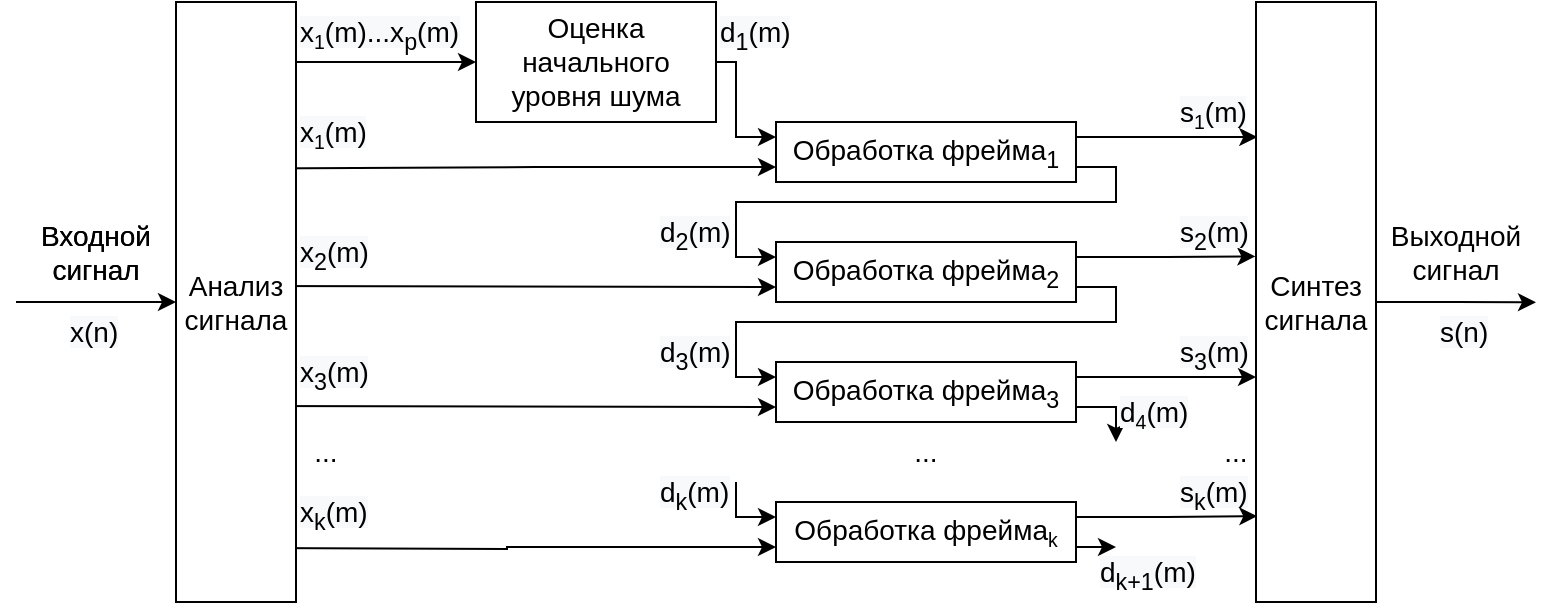 <mxfile version="18.0.5" type="device" pages="2"><diagram id="a7rxfVWlH__yqTIaccgn" name="Page-1"><mxGraphModel dx="1278" dy="539" grid="1" gridSize="10" guides="1" tooltips="1" connect="1" arrows="1" fold="1" page="1" pageScale="1" pageWidth="3300" pageHeight="2339" math="0" shadow="0"><root><mxCell id="0"/><mxCell id="1" parent="0"/><mxCell id="IDtdWU7bODn_ATX_Rb15-2" style="edgeStyle=orthogonalEdgeStyle;rounded=0;orthogonalLoop=1;jettySize=auto;html=1;exitX=0;exitY=0.5;exitDx=0;exitDy=0;fontSize=14;startArrow=classic;startFill=1;endArrow=none;endFill=0;" parent="1" source="IDtdWU7bODn_ATX_Rb15-1" edge="1"><mxGeometry relative="1" as="geometry"><mxPoint x="50" y="270" as="targetPoint"/></mxGeometry></mxCell><mxCell id="IDtdWU7bODn_ATX_Rb15-4" value="Входной сигнал" style="text;html=1;strokeColor=none;fillColor=none;align=center;verticalAlign=middle;whiteSpace=wrap;rounded=0;fontSize=14;" parent="1" vertex="1"><mxGeometry x="60" y="230" width="60" height="30" as="geometry"/></mxCell><mxCell id="IDtdWU7bODn_ATX_Rb15-5" value="&lt;span style=&quot;color: rgb(0, 0, 0); font-family: helvetica; font-size: 14px; font-style: normal; font-weight: 400; letter-spacing: normal; text-align: center; text-indent: 0px; text-transform: none; word-spacing: 0px; background-color: rgb(248, 249, 250); display: inline; float: none;&quot;&gt;x(n)&lt;/span&gt;" style="text;whiteSpace=wrap;html=1;fontSize=14;" parent="1" vertex="1"><mxGeometry x="75" y="270" width="30" height="30" as="geometry"/></mxCell><mxCell id="IDtdWU7bODn_ATX_Rb15-26" style="rounded=0;orthogonalLoop=1;jettySize=auto;html=1;exitX=0;exitY=0.5;exitDx=0;exitDy=0;fontSize=14;startArrow=classic;startFill=1;endArrow=none;endFill=0;entryX=0;entryY=0.1;entryDx=0;entryDy=0;entryPerimeter=0;" parent="1" source="IDtdWU7bODn_ATX_Rb15-10" target="IDtdWU7bODn_ATX_Rb15-1" edge="1"><mxGeometry relative="1" as="geometry"><mxPoint x="220.0" y="150.069" as="targetPoint"/></mxGeometry></mxCell><mxCell id="IDtdWU7bODn_ATX_Rb15-46" style="edgeStyle=orthogonalEdgeStyle;rounded=0;orthogonalLoop=1;jettySize=auto;html=1;exitX=1;exitY=0.5;exitDx=0;exitDy=0;entryX=0;entryY=0.25;entryDx=0;entryDy=0;fontSize=14;startArrow=none;startFill=0;endArrow=classic;endFill=1;" parent="1" source="IDtdWU7bODn_ATX_Rb15-10" target="IDtdWU7bODn_ATX_Rb15-13" edge="1"><mxGeometry relative="1" as="geometry"><Array as="points"><mxPoint x="410" y="150"/><mxPoint x="410" y="188"/></Array></mxGeometry></mxCell><mxCell id="IDtdWU7bODn_ATX_Rb15-10" value="Оценка начального уровня шума" style="rounded=0;whiteSpace=wrap;html=1;fontSize=14;" parent="1" vertex="1"><mxGeometry x="280" y="120" width="120" height="60" as="geometry"/></mxCell><mxCell id="IDtdWU7bODn_ATX_Rb15-24" style="edgeStyle=orthogonalEdgeStyle;rounded=0;orthogonalLoop=1;jettySize=auto;html=1;exitX=0;exitY=0.75;exitDx=0;exitDy=0;entryX=0.025;entryY=0.278;entryDx=0;entryDy=0;entryPerimeter=0;fontSize=14;startArrow=classic;startFill=1;endArrow=none;endFill=0;" parent="1" source="IDtdWU7bODn_ATX_Rb15-13" target="IDtdWU7bODn_ATX_Rb15-1" edge="1"><mxGeometry relative="1" as="geometry"/></mxCell><mxCell id="IDtdWU7bODn_ATX_Rb15-33" style="edgeStyle=orthogonalEdgeStyle;rounded=0;orthogonalLoop=1;jettySize=auto;html=1;exitX=1;exitY=0.25;exitDx=0;exitDy=0;entryX=0.011;entryY=0.225;entryDx=0;entryDy=0;entryPerimeter=0;fontSize=14;startArrow=none;startFill=0;endArrow=classic;endFill=1;" parent="1" source="IDtdWU7bODn_ATX_Rb15-13" target="IDtdWU7bODn_ATX_Rb15-32" edge="1"><mxGeometry relative="1" as="geometry"/></mxCell><mxCell id="IDtdWU7bODn_ATX_Rb15-13" value="Обработка фрейма&lt;sub&gt;1&lt;/sub&gt;" style="rounded=0;whiteSpace=wrap;html=1;fontSize=14;" parent="1" vertex="1"><mxGeometry x="430" y="180" width="150" height="30" as="geometry"/></mxCell><mxCell id="IDtdWU7bODn_ATX_Rb15-20" style="edgeStyle=orthogonalEdgeStyle;rounded=0;orthogonalLoop=1;jettySize=auto;html=1;exitX=0;exitY=0.75;exitDx=0;exitDy=0;fontSize=14;startArrow=classic;startFill=1;endArrow=none;endFill=0;" parent="1" source="IDtdWU7bODn_ATX_Rb15-14" edge="1"><mxGeometry relative="1" as="geometry"><mxPoint x="170" y="262" as="targetPoint"/></mxGeometry></mxCell><mxCell id="IDtdWU7bODn_ATX_Rb15-28" style="edgeStyle=orthogonalEdgeStyle;rounded=0;orthogonalLoop=1;jettySize=auto;html=1;exitX=0;exitY=0.25;exitDx=0;exitDy=0;entryX=1;entryY=0.75;entryDx=0;entryDy=0;fontSize=14;startArrow=classic;startFill=1;endArrow=none;endFill=0;" parent="1" source="IDtdWU7bODn_ATX_Rb15-14" target="IDtdWU7bODn_ATX_Rb15-13" edge="1"><mxGeometry relative="1" as="geometry"/></mxCell><mxCell id="IDtdWU7bODn_ATX_Rb15-34" style="edgeStyle=orthogonalEdgeStyle;rounded=0;orthogonalLoop=1;jettySize=auto;html=1;exitX=1;exitY=0.25;exitDx=0;exitDy=0;entryX=-0.005;entryY=0.424;entryDx=0;entryDy=0;entryPerimeter=0;fontSize=14;startArrow=none;startFill=0;endArrow=classic;endFill=1;" parent="1" source="IDtdWU7bODn_ATX_Rb15-14" target="IDtdWU7bODn_ATX_Rb15-32" edge="1"><mxGeometry relative="1" as="geometry"/></mxCell><mxCell id="IDtdWU7bODn_ATX_Rb15-14" value="Обработка фрейма&lt;sub&gt;2&lt;/sub&gt;" style="rounded=0;whiteSpace=wrap;html=1;fontSize=14;" parent="1" vertex="1"><mxGeometry x="430" y="240" width="150" height="30" as="geometry"/></mxCell><mxCell id="IDtdWU7bODn_ATX_Rb15-21" style="edgeStyle=orthogonalEdgeStyle;rounded=0;orthogonalLoop=1;jettySize=auto;html=1;exitX=0;exitY=0.75;exitDx=0;exitDy=0;fontSize=14;startArrow=classic;startFill=1;endArrow=none;endFill=0;" parent="1" source="IDtdWU7bODn_ATX_Rb15-15" edge="1"><mxGeometry relative="1" as="geometry"><mxPoint x="150" y="322" as="targetPoint"/></mxGeometry></mxCell><mxCell id="IDtdWU7bODn_ATX_Rb15-29" style="edgeStyle=orthogonalEdgeStyle;rounded=0;orthogonalLoop=1;jettySize=auto;html=1;exitX=0;exitY=0.25;exitDx=0;exitDy=0;entryX=1;entryY=0.75;entryDx=0;entryDy=0;fontSize=14;startArrow=classic;startFill=1;endArrow=none;endFill=0;" parent="1" source="IDtdWU7bODn_ATX_Rb15-15" target="IDtdWU7bODn_ATX_Rb15-14" edge="1"><mxGeometry relative="1" as="geometry"/></mxCell><mxCell id="IDtdWU7bODn_ATX_Rb15-31" style="edgeStyle=orthogonalEdgeStyle;rounded=0;orthogonalLoop=1;jettySize=auto;html=1;exitX=1;exitY=0.75;exitDx=0;exitDy=0;fontSize=14;startArrow=none;startFill=0;endArrow=classic;endFill=1;" parent="1" source="IDtdWU7bODn_ATX_Rb15-15" edge="1"><mxGeometry relative="1" as="geometry"><mxPoint x="600" y="340" as="targetPoint"/><Array as="points"><mxPoint x="600" y="323"/><mxPoint x="600" y="340"/></Array></mxGeometry></mxCell><mxCell id="IDtdWU7bODn_ATX_Rb15-35" style="edgeStyle=orthogonalEdgeStyle;rounded=0;orthogonalLoop=1;jettySize=auto;html=1;exitX=1;exitY=0.25;exitDx=0;exitDy=0;entryX=0;entryY=0.625;entryDx=0;entryDy=0;entryPerimeter=0;fontSize=14;startArrow=none;startFill=0;endArrow=classic;endFill=1;" parent="1" source="IDtdWU7bODn_ATX_Rb15-15" target="IDtdWU7bODn_ATX_Rb15-32" edge="1"><mxGeometry relative="1" as="geometry"/></mxCell><mxCell id="IDtdWU7bODn_ATX_Rb15-15" value="Обработка фрейма&lt;sub&gt;3&lt;/sub&gt;" style="rounded=0;whiteSpace=wrap;html=1;fontSize=14;" parent="1" vertex="1"><mxGeometry x="430" y="300" width="150" height="30" as="geometry"/></mxCell><mxCell id="IDtdWU7bODn_ATX_Rb15-22" style="edgeStyle=orthogonalEdgeStyle;rounded=0;orthogonalLoop=1;jettySize=auto;html=1;exitX=0;exitY=0.75;exitDx=0;exitDy=0;fontSize=14;startArrow=classic;startFill=1;endArrow=none;endFill=0;" parent="1" source="IDtdWU7bODn_ATX_Rb15-16" edge="1"><mxGeometry relative="1" as="geometry"><mxPoint x="160" y="393" as="targetPoint"/></mxGeometry></mxCell><mxCell id="IDtdWU7bODn_ATX_Rb15-30" style="edgeStyle=orthogonalEdgeStyle;rounded=0;orthogonalLoop=1;jettySize=auto;html=1;exitX=0;exitY=0.25;exitDx=0;exitDy=0;fontSize=14;startArrow=classic;startFill=1;endArrow=none;endFill=0;" parent="1" source="IDtdWU7bODn_ATX_Rb15-16" edge="1"><mxGeometry relative="1" as="geometry"><mxPoint x="410" y="360" as="targetPoint"/><Array as="points"><mxPoint x="410" y="378"/><mxPoint x="410" y="360"/></Array></mxGeometry></mxCell><mxCell id="IDtdWU7bODn_ATX_Rb15-37" style="edgeStyle=orthogonalEdgeStyle;rounded=0;orthogonalLoop=1;jettySize=auto;html=1;exitX=1;exitY=0.75;exitDx=0;exitDy=0;fontSize=14;startArrow=none;startFill=0;endArrow=classic;endFill=1;" parent="1" source="IDtdWU7bODn_ATX_Rb15-16" edge="1"><mxGeometry relative="1" as="geometry"><mxPoint x="600" y="392.4" as="targetPoint"/></mxGeometry></mxCell><mxCell id="IDtdWU7bODn_ATX_Rb15-39" style="edgeStyle=orthogonalEdgeStyle;rounded=0;orthogonalLoop=1;jettySize=auto;html=1;exitX=1;exitY=0.25;exitDx=0;exitDy=0;entryX=0.011;entryY=0.857;entryDx=0;entryDy=0;entryPerimeter=0;fontSize=14;startArrow=none;startFill=0;endArrow=classic;endFill=1;" parent="1" source="IDtdWU7bODn_ATX_Rb15-16" target="IDtdWU7bODn_ATX_Rb15-32" edge="1"><mxGeometry relative="1" as="geometry"/></mxCell><mxCell id="IDtdWU7bODn_ATX_Rb15-16" value="Обработка фрейма&lt;span style=&quot;font-size: 11.667px&quot;&gt;&lt;sub&gt;k&lt;/sub&gt;&lt;/span&gt;" style="rounded=0;whiteSpace=wrap;html=1;fontSize=14;" parent="1" vertex="1"><mxGeometry x="430" y="370" width="150" height="30" as="geometry"/></mxCell><mxCell id="IDtdWU7bODn_ATX_Rb15-1" value="&lt;font style=&quot;font-size: 14px&quot;&gt;Анализ &lt;br&gt;сигнала&lt;/font&gt;" style="rounded=0;whiteSpace=wrap;html=1;" parent="1" vertex="1"><mxGeometry x="130" y="120" width="60" height="300" as="geometry"/></mxCell><mxCell id="IDtdWU7bODn_ATX_Rb15-67" style="edgeStyle=orthogonalEdgeStyle;rounded=0;orthogonalLoop=1;jettySize=auto;html=1;exitX=1;exitY=0.5;exitDx=0;exitDy=0;fontSize=14;startArrow=none;startFill=0;endArrow=classic;endFill=1;" parent="1" source="IDtdWU7bODn_ATX_Rb15-32" edge="1"><mxGeometry relative="1" as="geometry"><mxPoint x="810" y="270.143" as="targetPoint"/></mxGeometry></mxCell><mxCell id="IDtdWU7bODn_ATX_Rb15-32" value="&lt;span style=&quot;font-size: 14px&quot;&gt;Синтез сигнала&lt;/span&gt;" style="rounded=0;whiteSpace=wrap;html=1;" parent="1" vertex="1"><mxGeometry x="670" y="120" width="60" height="300" as="geometry"/></mxCell><mxCell id="IDtdWU7bODn_ATX_Rb15-40" value="&lt;span style=&quot;color: rgb(0 , 0 , 0) ; font-family: &amp;#34;helvetica&amp;#34; ; font-size: 14px ; font-style: normal ; font-weight: 400 ; letter-spacing: normal ; text-align: center ; text-indent: 0px ; text-transform: none ; word-spacing: 0px ; background-color: rgb(248 , 249 , 250) ; display: inline ; float: none&quot;&gt;x&lt;sub&gt;k&lt;/sub&gt;(m)&lt;/span&gt;" style="text;whiteSpace=wrap;html=1;fontSize=14;" parent="1" vertex="1"><mxGeometry x="190" y="360" width="30" height="30" as="geometry"/></mxCell><mxCell id="IDtdWU7bODn_ATX_Rb15-42" value="&lt;span style=&quot;color: rgb(0 , 0 , 0) ; font-family: &amp;#34;helvetica&amp;#34; ; font-size: 14px ; font-style: normal ; font-weight: 400 ; letter-spacing: normal ; text-align: center ; text-indent: 0px ; text-transform: none ; word-spacing: 0px ; background-color: rgb(248 , 249 , 250) ; display: inline ; float: none&quot;&gt;x&lt;sub&gt;3&lt;/sub&gt;(m)&lt;/span&gt;" style="text;whiteSpace=wrap;html=1;fontSize=14;" parent="1" vertex="1"><mxGeometry x="190" y="290" width="30" height="30" as="geometry"/></mxCell><mxCell id="IDtdWU7bODn_ATX_Rb15-43" value="&lt;span style=&quot;color: rgb(0 , 0 , 0) ; font-family: &amp;#34;helvetica&amp;#34; ; font-size: 14px ; font-style: normal ; font-weight: 400 ; letter-spacing: normal ; text-align: center ; text-indent: 0px ; text-transform: none ; word-spacing: 0px ; background-color: rgb(248 , 249 , 250) ; display: inline ; float: none&quot;&gt;x&lt;sub&gt;2&lt;/sub&gt;(m)&lt;/span&gt;" style="text;whiteSpace=wrap;html=1;fontSize=14;" parent="1" vertex="1"><mxGeometry x="190" y="230" width="30" height="30" as="geometry"/></mxCell><mxCell id="IDtdWU7bODn_ATX_Rb15-44" value="&lt;span style=&quot;color: rgb(0 , 0 , 0) ; font-family: &amp;#34;helvetica&amp;#34; ; font-size: 14px ; font-style: normal ; font-weight: 400 ; letter-spacing: normal ; text-align: center ; text-indent: 0px ; text-transform: none ; word-spacing: 0px ; background-color: rgb(248 , 249 , 250) ; display: inline ; float: none&quot;&gt;x&lt;/span&gt;&lt;span style=&quot;color: rgb(0 , 0 , 0) ; font-family: &amp;#34;helvetica&amp;#34; ; font-style: normal ; font-weight: 400 ; letter-spacing: normal ; text-align: center ; text-indent: 0px ; text-transform: none ; word-spacing: 0px ; background-color: rgb(248 , 249 , 250) ; display: inline ; float: none&quot;&gt;&lt;span style=&quot;font-size: 11.667px&quot;&gt;&lt;sub&gt;1&lt;/sub&gt;&lt;/span&gt;(m)&lt;/span&gt;" style="text;whiteSpace=wrap;html=1;fontSize=14;" parent="1" vertex="1"><mxGeometry x="190" y="170" width="30" height="30" as="geometry"/></mxCell><mxCell id="IDtdWU7bODn_ATX_Rb15-45" value="&lt;span style=&quot;color: rgb(0 , 0 , 0) ; font-family: &amp;#34;helvetica&amp;#34; ; font-size: 14px ; font-style: normal ; font-weight: 400 ; letter-spacing: normal ; text-align: center ; text-indent: 0px ; text-transform: none ; word-spacing: 0px ; background-color: rgb(248 , 249 , 250) ; display: inline ; float: none&quot;&gt;x&lt;/span&gt;&lt;span style=&quot;color: rgb(0 , 0 , 0) ; font-family: &amp;#34;helvetica&amp;#34; ; font-style: normal ; font-weight: 400 ; letter-spacing: normal ; text-align: center ; text-indent: 0px ; text-transform: none ; word-spacing: 0px ; background-color: rgb(248 , 249 , 250) ; display: inline ; float: none&quot;&gt;&lt;span style=&quot;font-size: 11.667px&quot;&gt;&lt;sub&gt;1&lt;/sub&gt;&lt;/span&gt;(m)...x&lt;sub&gt;p&lt;/sub&gt;(m)&lt;/span&gt;" style="text;whiteSpace=wrap;html=1;fontSize=14;" parent="1" vertex="1"><mxGeometry x="190" y="120" width="30" height="30" as="geometry"/></mxCell><mxCell id="IDtdWU7bODn_ATX_Rb15-47" value="..." style="text;html=1;strokeColor=none;fillColor=none;align=center;verticalAlign=middle;whiteSpace=wrap;rounded=0;fontSize=14;" parent="1" vertex="1"><mxGeometry x="175" y="330" width="60" height="30" as="geometry"/></mxCell><mxCell id="IDtdWU7bODn_ATX_Rb15-49" value="..." style="text;html=1;strokeColor=none;fillColor=none;align=center;verticalAlign=middle;whiteSpace=wrap;rounded=0;fontSize=14;" parent="1" vertex="1"><mxGeometry x="475" y="330" width="60" height="30" as="geometry"/></mxCell><mxCell id="IDtdWU7bODn_ATX_Rb15-50" value="..." style="text;html=1;strokeColor=none;fillColor=none;align=center;verticalAlign=middle;whiteSpace=wrap;rounded=0;fontSize=14;" parent="1" vertex="1"><mxGeometry x="630" y="330" width="60" height="30" as="geometry"/></mxCell><mxCell id="IDtdWU7bODn_ATX_Rb15-51" value="&lt;span style=&quot;color: rgb(0 , 0 , 0) ; font-family: &amp;#34;helvetica&amp;#34; ; font-style: normal ; font-weight: 400 ; letter-spacing: normal ; text-align: center ; text-indent: 0px ; text-transform: none ; word-spacing: 0px ; background-color: rgb(248 , 249 , 250) ; display: inline ; float: none&quot;&gt;&lt;span style=&quot;font-size: 14px&quot;&gt;d&lt;/span&gt;&lt;span style=&quot;vertical-align: sub ; font-size: 11.667px&quot;&gt;1&lt;/span&gt;(m)&lt;/span&gt;" style="text;whiteSpace=wrap;html=1;fontSize=14;" parent="1" vertex="1"><mxGeometry x="400" y="120" width="30" height="30" as="geometry"/></mxCell><mxCell id="IDtdWU7bODn_ATX_Rb15-52" value="&lt;span style=&quot;color: rgb(0 , 0 , 0) ; font-family: &amp;#34;helvetica&amp;#34; ; font-style: normal ; font-weight: 400 ; letter-spacing: normal ; text-align: center ; text-indent: 0px ; text-transform: none ; word-spacing: 0px ; background-color: rgb(248 , 249 , 250) ; display: inline ; float: none&quot;&gt;&lt;span style=&quot;font-size: 14px&quot;&gt;d&lt;/span&gt;&lt;span style=&quot;vertical-align: sub ; font-size: 11.667px&quot;&gt;2&lt;/span&gt;(m)&lt;/span&gt;" style="text;whiteSpace=wrap;html=1;fontSize=14;" parent="1" vertex="1"><mxGeometry x="370" y="220" width="30" height="30" as="geometry"/></mxCell><mxCell id="IDtdWU7bODn_ATX_Rb15-53" value="&lt;span style=&quot;color: rgb(0 , 0 , 0) ; font-family: &amp;#34;helvetica&amp;#34; ; font-style: normal ; font-weight: 400 ; letter-spacing: normal ; text-align: center ; text-indent: 0px ; text-transform: none ; word-spacing: 0px ; background-color: rgb(248 , 249 , 250) ; display: inline ; float: none&quot;&gt;&lt;span style=&quot;font-size: 14px&quot;&gt;d&lt;/span&gt;&lt;span style=&quot;vertical-align: sub ; font-size: 11.667px&quot;&gt;3&lt;/span&gt;(m)&lt;/span&gt;" style="text;whiteSpace=wrap;html=1;fontSize=14;" parent="1" vertex="1"><mxGeometry x="370" y="280" width="30" height="30" as="geometry"/></mxCell><mxCell id="IDtdWU7bODn_ATX_Rb15-54" value="&lt;span style=&quot;color: rgb(0 , 0 , 0) ; font-family: &amp;#34;helvetica&amp;#34; ; font-style: normal ; font-weight: 400 ; letter-spacing: normal ; text-align: center ; text-indent: 0px ; text-transform: none ; word-spacing: 0px ; background-color: rgb(248 , 249 , 250) ; display: inline ; float: none&quot;&gt;&lt;span style=&quot;font-size: 14px&quot;&gt;d&lt;/span&gt;&lt;span style=&quot;vertical-align: sub ; font-size: 11.667px&quot;&gt;k&lt;/span&gt;(m)&lt;/span&gt;" style="text;whiteSpace=wrap;html=1;fontSize=14;" parent="1" vertex="1"><mxGeometry x="370" y="350" width="30" height="30" as="geometry"/></mxCell><mxCell id="IDtdWU7bODn_ATX_Rb15-55" value="&lt;span style=&quot;color: rgb(0 , 0 , 0) ; font-family: &amp;#34;helvetica&amp;#34; ; font-style: normal ; font-weight: 400 ; letter-spacing: normal ; text-align: center ; text-indent: 0px ; text-transform: none ; word-spacing: 0px ; background-color: rgb(248 , 249 , 250) ; display: inline ; float: none&quot;&gt;&lt;span style=&quot;font-size: 14px&quot;&gt;d&lt;/span&gt;&lt;span style=&quot;vertical-align: sub ; font-size: 11.667px&quot;&gt;k+1&lt;/span&gt;(m)&lt;/span&gt;" style="text;whiteSpace=wrap;html=1;fontSize=14;" parent="1" vertex="1"><mxGeometry x="590" y="390" width="30" height="30" as="geometry"/></mxCell><mxCell id="IDtdWU7bODn_ATX_Rb15-56" value="&lt;span style=&quot;color: rgb(0 , 0 , 0) ; font-family: &amp;#34;helvetica&amp;#34; ; font-style: normal ; font-weight: 400 ; letter-spacing: normal ; text-align: center ; text-indent: 0px ; text-transform: none ; word-spacing: 0px ; background-color: rgb(248 , 249 , 250) ; display: inline ; float: none&quot;&gt;&lt;span style=&quot;font-size: 14px&quot;&gt;d&lt;/span&gt;&lt;span style=&quot;font-size: 11.667px&quot;&gt;&lt;sub&gt;4&lt;/sub&gt;&lt;/span&gt;(m)&lt;/span&gt;" style="text;whiteSpace=wrap;html=1;fontSize=14;" parent="1" vertex="1"><mxGeometry x="600" y="310" width="30" height="30" as="geometry"/></mxCell><mxCell id="IDtdWU7bODn_ATX_Rb15-58" value="&lt;span style=&quot;color: rgb(0 , 0 , 0) ; font-family: &amp;#34;helvetica&amp;#34; ; font-size: 14px ; font-style: normal ; font-weight: 400 ; letter-spacing: normal ; text-align: center ; text-indent: 0px ; text-transform: none ; word-spacing: 0px ; background-color: rgb(248 , 249 , 250) ; display: inline ; float: none&quot;&gt;s&lt;/span&gt;&lt;span style=&quot;color: rgb(0 , 0 , 0) ; font-family: &amp;#34;helvetica&amp;#34; ; font-style: normal ; font-weight: 400 ; letter-spacing: normal ; text-align: center ; text-indent: 0px ; text-transform: none ; word-spacing: 0px ; background-color: rgb(248 , 249 , 250) ; display: inline ; float: none&quot;&gt;&lt;span style=&quot;font-size: 11.667px&quot;&gt;&lt;sub&gt;1&lt;/sub&gt;&lt;/span&gt;(m)&lt;/span&gt;" style="text;whiteSpace=wrap;html=1;fontSize=14;" parent="1" vertex="1"><mxGeometry x="630" y="160" width="30" height="30" as="geometry"/></mxCell><mxCell id="IDtdWU7bODn_ATX_Rb15-59" value="&lt;span style=&quot;color: rgb(0 , 0 , 0) ; font-family: &amp;#34;helvetica&amp;#34; ; font-style: normal ; font-weight: 400 ; letter-spacing: normal ; text-align: center ; text-indent: 0px ; text-transform: none ; word-spacing: 0px ; background-color: rgb(248 , 249 , 250) ; display: inline ; float: none ; font-size: 14px&quot;&gt;s&lt;sub&gt;2&lt;/sub&gt;(m)&lt;/span&gt;" style="text;whiteSpace=wrap;html=1;fontSize=14;" parent="1" vertex="1"><mxGeometry x="630" y="220" width="30" height="30" as="geometry"/></mxCell><mxCell id="IDtdWU7bODn_ATX_Rb15-60" value="&lt;span style=&quot;color: rgb(0 , 0 , 0) ; font-family: &amp;#34;helvetica&amp;#34; ; font-size: 14px ; font-style: normal ; font-weight: 400 ; letter-spacing: normal ; text-align: center ; text-indent: 0px ; text-transform: none ; word-spacing: 0px ; background-color: rgb(248 , 249 , 250) ; display: inline ; float: none&quot;&gt;s&lt;sub&gt;3&lt;/sub&gt;(m)&lt;/span&gt;" style="text;whiteSpace=wrap;html=1;fontSize=14;" parent="1" vertex="1"><mxGeometry x="630" y="280" width="30" height="30" as="geometry"/></mxCell><mxCell id="IDtdWU7bODn_ATX_Rb15-61" value="&lt;span style=&quot;color: rgb(0 , 0 , 0) ; font-family: &amp;#34;helvetica&amp;#34; ; font-size: 14px ; font-style: normal ; font-weight: 400 ; letter-spacing: normal ; text-align: center ; text-indent: 0px ; text-transform: none ; word-spacing: 0px ; background-color: rgb(248 , 249 , 250) ; display: inline ; float: none&quot;&gt;s&lt;sub&gt;k&lt;/sub&gt;(m)&lt;/span&gt;" style="text;whiteSpace=wrap;html=1;fontSize=14;" parent="1" vertex="1"><mxGeometry x="630" y="350" width="30" height="30" as="geometry"/></mxCell><mxCell id="IDtdWU7bODn_ATX_Rb15-62" value="Входной сигнал" style="text;html=1;strokeColor=none;fillColor=none;align=center;verticalAlign=middle;whiteSpace=wrap;rounded=0;fontSize=14;" parent="1" vertex="1"><mxGeometry x="60" y="230" width="60" height="30" as="geometry"/></mxCell><mxCell id="IDtdWU7bODn_ATX_Rb15-63" value="&lt;span style=&quot;color: rgb(0, 0, 0); font-family: helvetica; font-size: 14px; font-style: normal; font-weight: 400; letter-spacing: normal; text-align: center; text-indent: 0px; text-transform: none; word-spacing: 0px; background-color: rgb(248, 249, 250); display: inline; float: none;&quot;&gt;x(n)&lt;/span&gt;" style="text;whiteSpace=wrap;html=1;fontSize=14;" parent="1" vertex="1"><mxGeometry x="75" y="270" width="30" height="30" as="geometry"/></mxCell><mxCell id="IDtdWU7bODn_ATX_Rb15-64" value="Выходной сигнал" style="text;html=1;strokeColor=none;fillColor=none;align=center;verticalAlign=middle;whiteSpace=wrap;rounded=0;fontSize=14;" parent="1" vertex="1"><mxGeometry x="740" y="230" width="60" height="30" as="geometry"/></mxCell><mxCell id="IDtdWU7bODn_ATX_Rb15-65" value="&lt;span style=&quot;color: rgb(0 , 0 , 0) ; font-family: &amp;#34;helvetica&amp;#34; ; font-size: 14px ; font-style: normal ; font-weight: 400 ; letter-spacing: normal ; text-align: center ; text-indent: 0px ; text-transform: none ; word-spacing: 0px ; background-color: rgb(248 , 249 , 250) ; display: inline ; float: none&quot;&gt;s(n)&lt;/span&gt;" style="text;whiteSpace=wrap;html=1;fontSize=14;" parent="1" vertex="1"><mxGeometry x="760" y="270" width="30" height="30" as="geometry"/></mxCell></root></mxGraphModel></diagram><diagram id="rO7-Wgtf0j1INUi_kIbF" name="Page-2"><mxGraphModel dx="1278" dy="539" grid="1" gridSize="10" guides="1" tooltips="1" connect="1" arrows="1" fold="1" page="1" pageScale="1" pageWidth="3300" pageHeight="2339" math="0" shadow="0"><root><mxCell id="0"/><mxCell id="1" parent="0"/></root></mxGraphModel></diagram></mxfile>
